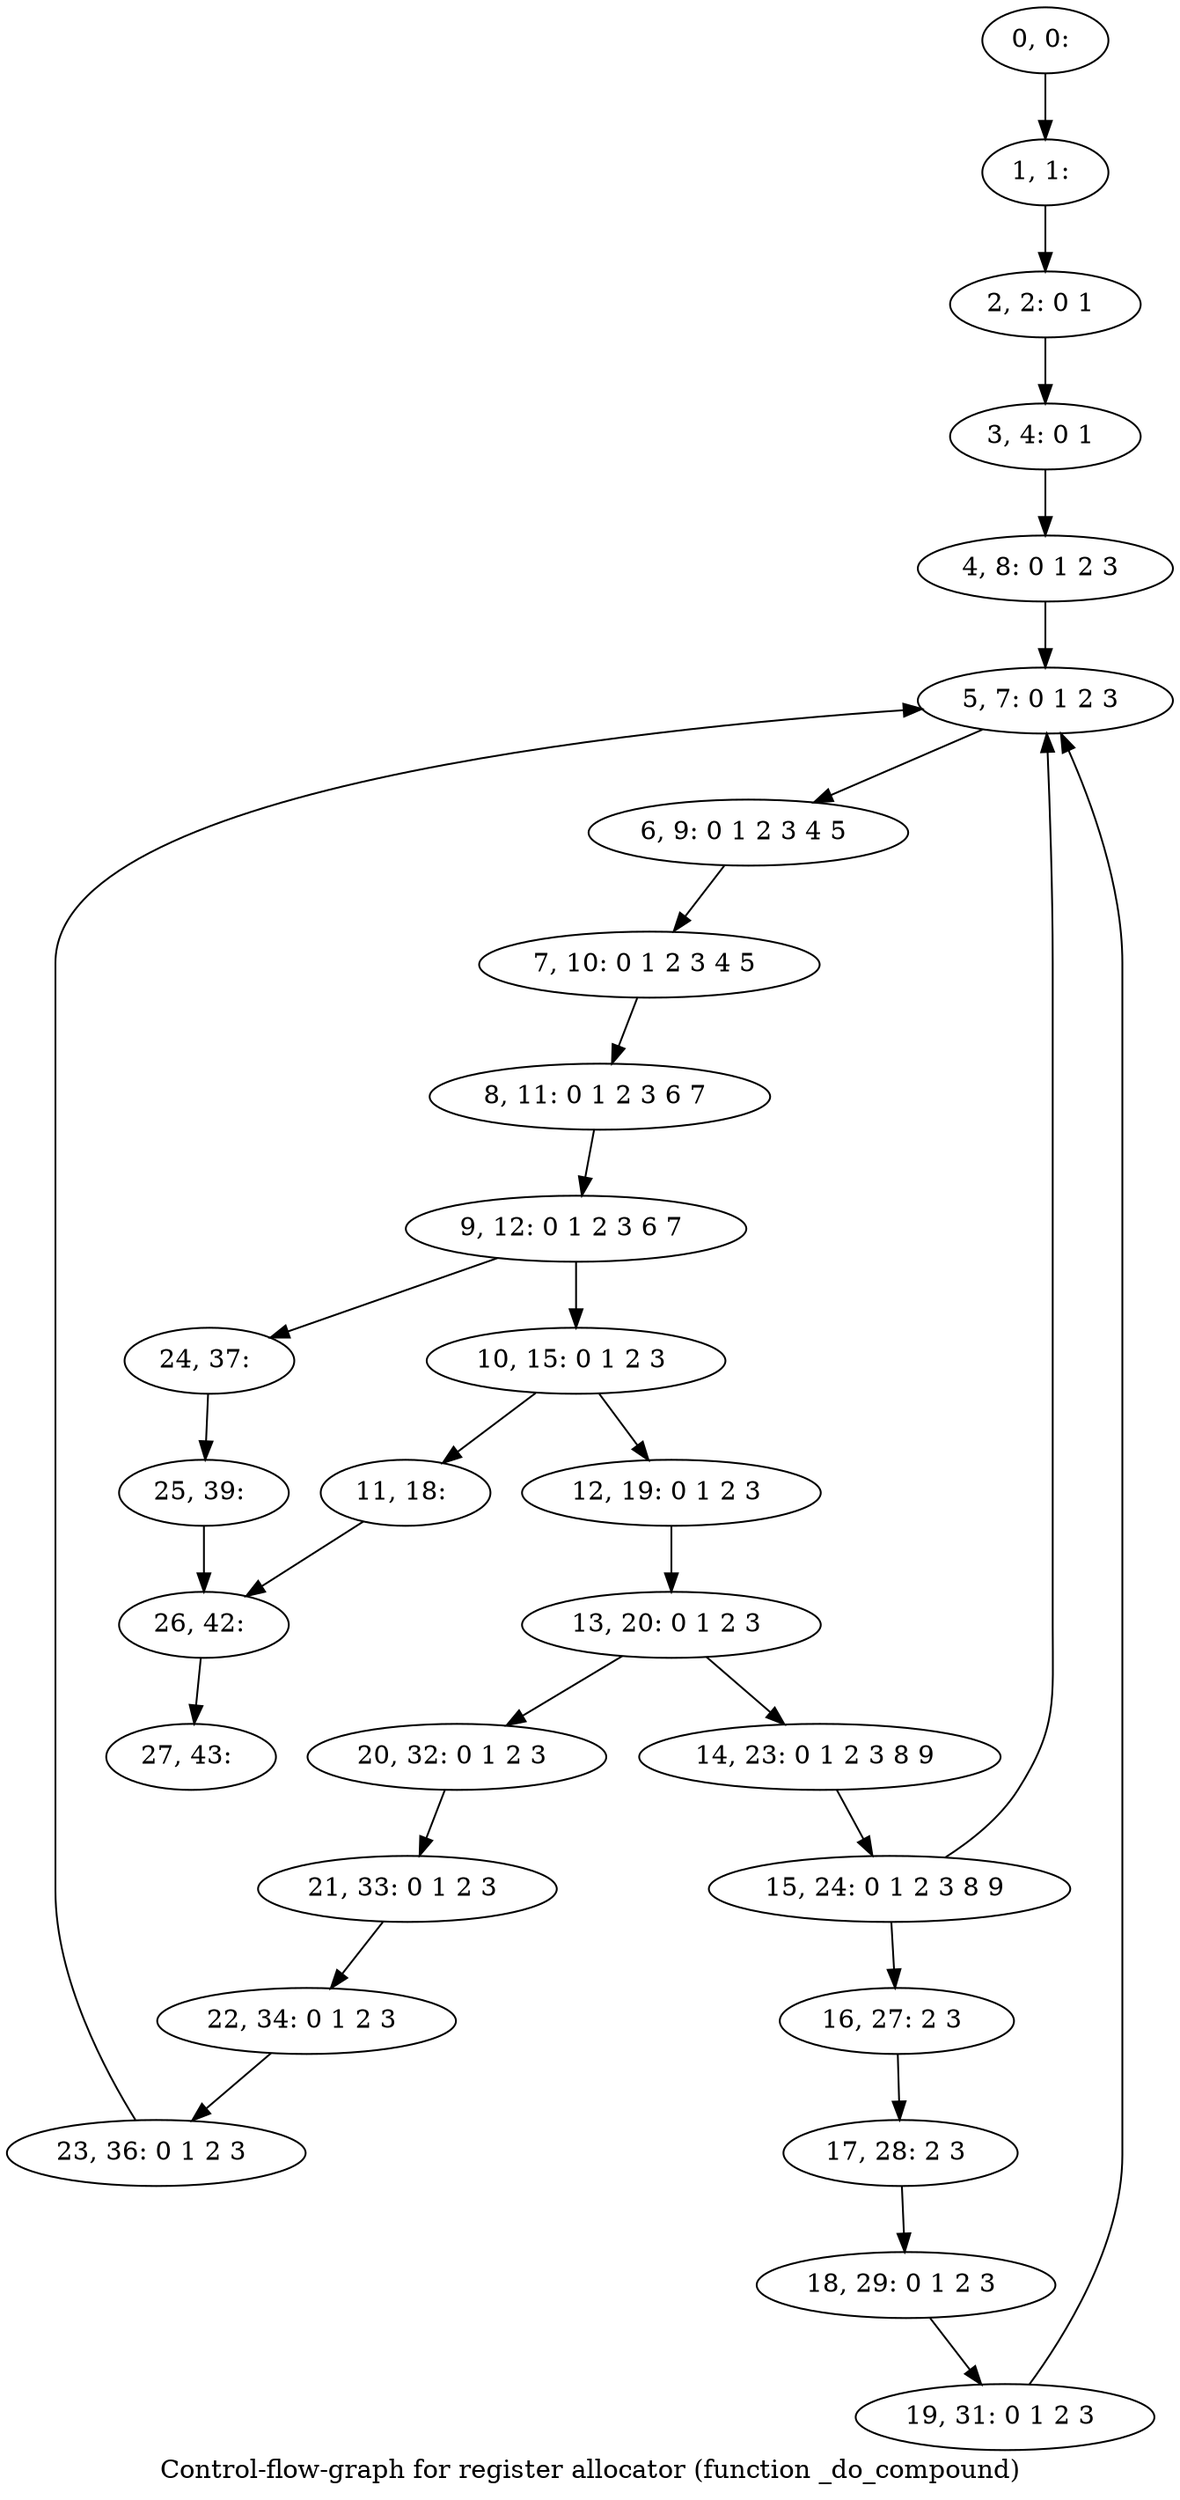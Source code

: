 digraph G {
graph [label="Control-flow-graph for register allocator (function _do_compound)"]
0[label="0, 0: "];
1[label="1, 1: "];
2[label="2, 2: 0 1 "];
3[label="3, 4: 0 1 "];
4[label="4, 8: 0 1 2 3 "];
5[label="5, 7: 0 1 2 3 "];
6[label="6, 9: 0 1 2 3 4 5 "];
7[label="7, 10: 0 1 2 3 4 5 "];
8[label="8, 11: 0 1 2 3 6 7 "];
9[label="9, 12: 0 1 2 3 6 7 "];
10[label="10, 15: 0 1 2 3 "];
11[label="11, 18: "];
12[label="12, 19: 0 1 2 3 "];
13[label="13, 20: 0 1 2 3 "];
14[label="14, 23: 0 1 2 3 8 9 "];
15[label="15, 24: 0 1 2 3 8 9 "];
16[label="16, 27: 2 3 "];
17[label="17, 28: 2 3 "];
18[label="18, 29: 0 1 2 3 "];
19[label="19, 31: 0 1 2 3 "];
20[label="20, 32: 0 1 2 3 "];
21[label="21, 33: 0 1 2 3 "];
22[label="22, 34: 0 1 2 3 "];
23[label="23, 36: 0 1 2 3 "];
24[label="24, 37: "];
25[label="25, 39: "];
26[label="26, 42: "];
27[label="27, 43: "];
0->1 ;
1->2 ;
2->3 ;
3->4 ;
4->5 ;
5->6 ;
6->7 ;
7->8 ;
8->9 ;
9->10 ;
9->24 ;
10->11 ;
10->12 ;
11->26 ;
12->13 ;
13->14 ;
13->20 ;
14->15 ;
15->16 ;
15->5 ;
16->17 ;
17->18 ;
18->19 ;
19->5 ;
20->21 ;
21->22 ;
22->23 ;
23->5 ;
24->25 ;
25->26 ;
26->27 ;
}

